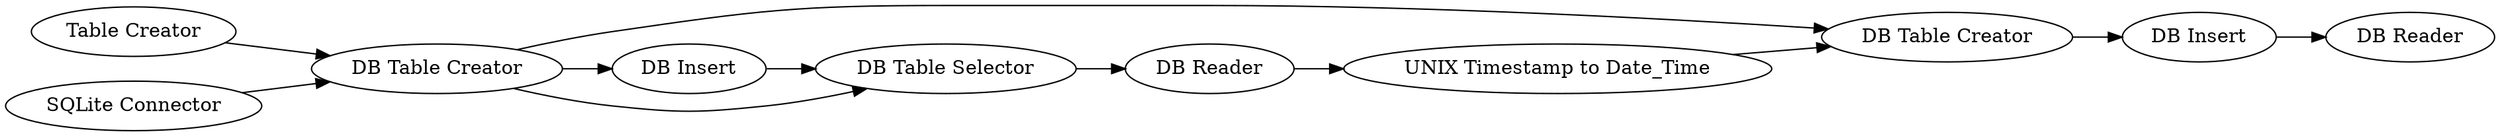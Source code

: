 digraph {
	3 -> 10
	7 -> 8
	10 -> 9
	8 -> 10
	3 -> 5
	9 -> 12
	5 -> 6
	2 -> 3
	6 -> 7
	1 -> 3
	3 -> 6
	5 [label="DB Insert"]
	1 [label="SQLite Connector"]
	7 [label="DB Reader"]
	9 [label="DB Insert"]
	6 [label="DB Table Selector"]
	8 [label="UNIX Timestamp to Date_Time"]
	12 [label="DB Reader"]
	3 [label="DB Table Creator"]
	2 [label="Table Creator"]
	10 [label="DB Table Creator"]
	rankdir=LR
}
